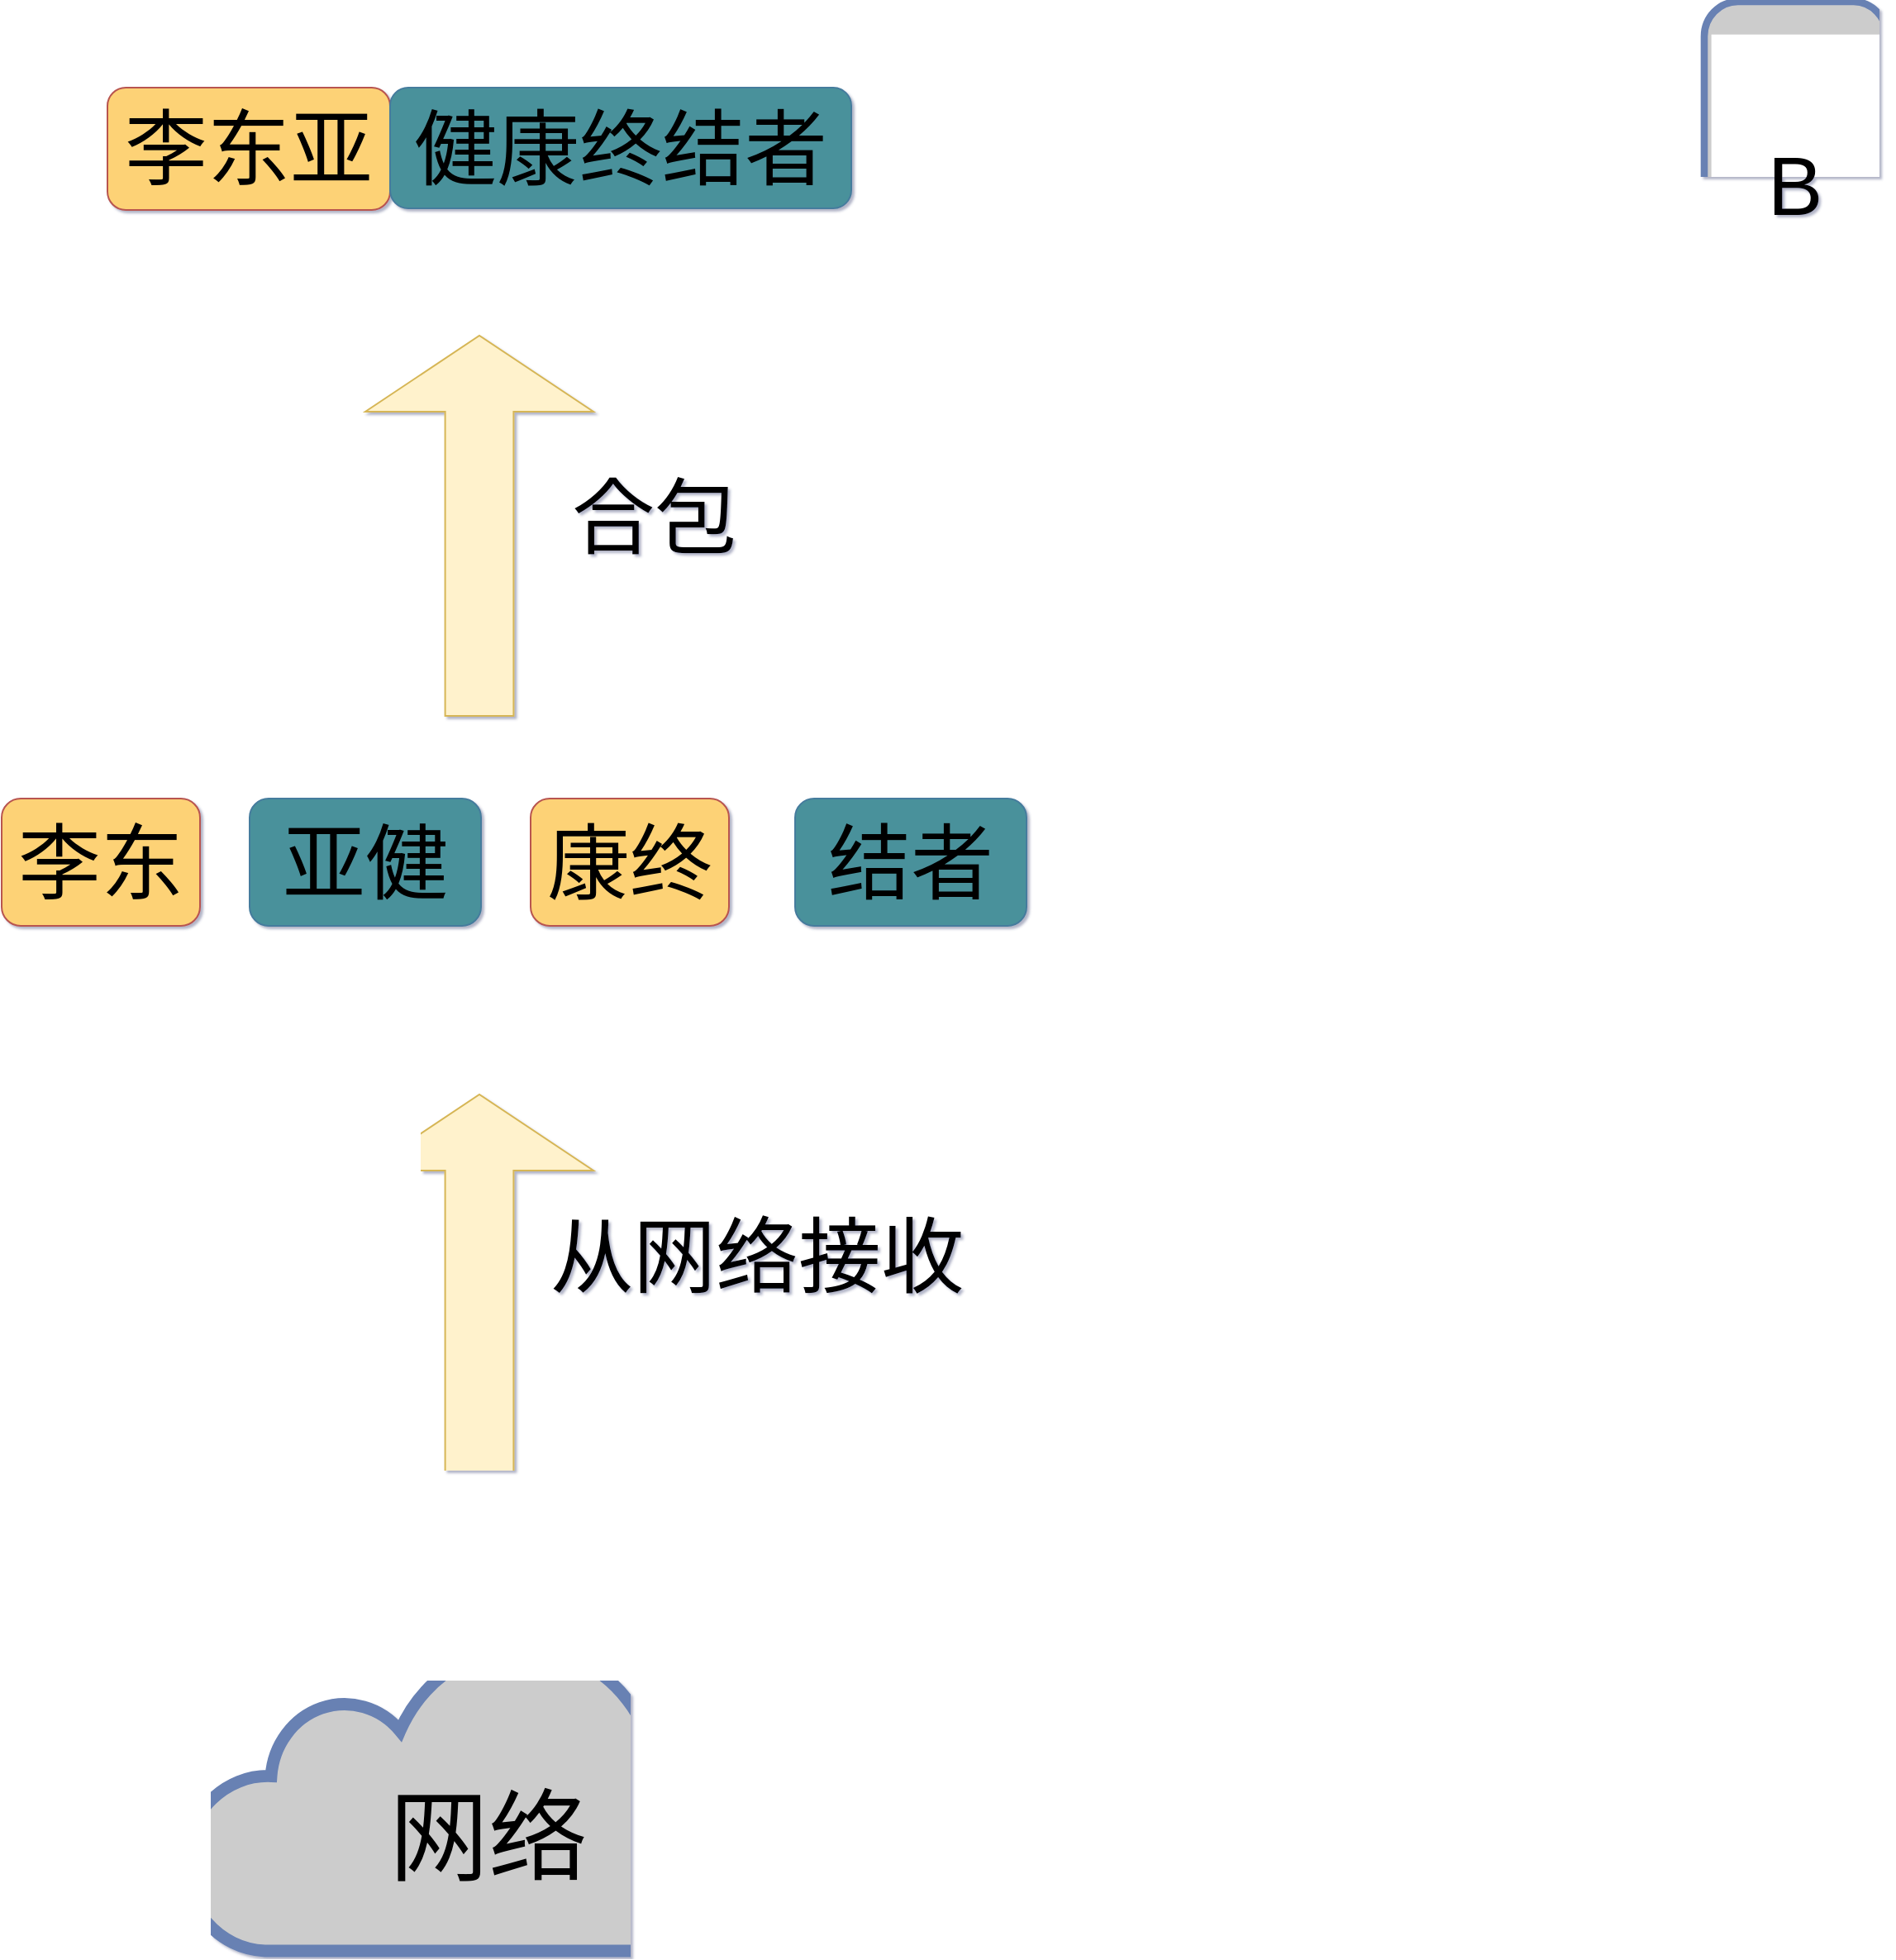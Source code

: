 <mxfile version="14.4.7" type="github">
  <diagram id="3228e29e-7158-1315-38df-8450db1d8a1d" name="Page-1">
    <mxGraphModel dx="2950" dy="3507" grid="1" gridSize="10" guides="1" tooltips="1" connect="1" arrows="1" fold="1" page="1" pageScale="1" pageWidth="1500" pageHeight="800" background="#ffffff" math="0" shadow="1">
      <root>
        <mxCell id="0" />
        <mxCell id="1" parent="0" />
        <mxCell id="TgtEdNx8PUhki9_reYf2-21540" value="李东亚" style="rounded=1;fontSize=50;fontFamily=Helvetica;strokeColor=#b85450;fillColor=#FDD276;labelBackgroundColor=none;labelBorderColor=none;whiteSpace=wrap;html=1;" parent="1" vertex="1">
          <mxGeometry x="1824" y="244" width="171" height="74" as="geometry" />
        </mxCell>
        <mxCell id="TgtEdNx8PUhki9_reYf2-21541" value="健康终结者" style="rounded=1;strokeColor=#457B9D;fontSize=50;fontFamily=Helvetica;fillColor=#4A919B;labelBackgroundColor=none;labelBorderColor=none;whiteSpace=wrap;html=1;" parent="1" vertex="1">
          <mxGeometry x="1995" y="244" width="279" height="73" as="geometry" />
        </mxCell>
        <mxCell id="QOvhmwXTaC0TyrBMlb9O-13" value="李东" style="rounded=1;strokeColor=#b85450;fontSize=50;fontFamily=Helvetica;fillColor=#FDD276;labelBackgroundColor=none;labelBorderColor=none;whiteSpace=wrap;html=1;" parent="1" vertex="1">
          <mxGeometry x="1760" y="674" width="120" height="77" as="geometry" />
        </mxCell>
        <mxCell id="QOvhmwXTaC0TyrBMlb9O-14" value="亚健" style="rounded=1;strokeColor=#457B9D;fontSize=50;fontFamily=Helvetica;fillColor=#4A919B;labelBackgroundColor=none;labelBorderColor=none;whiteSpace=wrap;html=1;" parent="1" vertex="1">
          <mxGeometry x="1910" y="674" width="140" height="77" as="geometry" />
        </mxCell>
        <mxCell id="QOvhmwXTaC0TyrBMlb9O-15" value="康终" style="rounded=1;strokeColor=#b85450;fontSize=50;fontFamily=Helvetica;fillColor=#FDD276;labelBackgroundColor=none;labelBorderColor=none;whiteSpace=wrap;html=1;" parent="1" vertex="1">
          <mxGeometry x="2080" y="674" width="120" height="77" as="geometry" />
        </mxCell>
        <mxCell id="QOvhmwXTaC0TyrBMlb9O-16" value="结者" style="rounded=1;strokeColor=#457B9D;fontSize=50;fontFamily=Helvetica;fillColor=#4A919B;labelBackgroundColor=none;labelBorderColor=none;whiteSpace=wrap;html=1;" parent="1" vertex="1">
          <mxGeometry x="2240" y="674" width="140" height="77" as="geometry" />
        </mxCell>
        <mxCell id="QOvhmwXTaC0TyrBMlb9O-17" value="" style="shape=singleArrow;direction=north;whiteSpace=wrap;html=1;fillColor=#fff2cc;strokeColor=#d6b656;" parent="1" vertex="1">
          <mxGeometry x="1980" y="394" width="138" height="230" as="geometry" />
        </mxCell>
        <mxCell id="QOvhmwXTaC0TyrBMlb9O-18" value="&lt;font style=&quot;font-size: 50px&quot;&gt;合包&lt;/font&gt;" style="text;html=1;strokeColor=none;fillColor=none;align=center;verticalAlign=middle;whiteSpace=wrap;rounded=0;" parent="1" vertex="1">
          <mxGeometry x="2080" y="494" width="150" height="20" as="geometry" />
        </mxCell>
        <mxCell id="QOvhmwXTaC0TyrBMlb9O-19" value="" style="fontColor=#0066CC;verticalAlign=top;verticalLabelPosition=bottom;labelPosition=center;align=center;html=1;outlineConnect=0;fillColor=#CCCCCC;strokeColor=#6881B3;gradientColor=none;gradientDirection=north;strokeWidth=2;shape=mxgraph.networks.mobile;" parent="1" vertex="1">
          <mxGeometry x="2790" y="192" width="110.5" height="221" as="geometry" />
        </mxCell>
        <mxCell id="QOvhmwXTaC0TyrBMlb9O-22" value="&lt;font style=&quot;font-size: 50px&quot;&gt;B&lt;/font&gt;" style="text;html=1;strokeColor=none;fillColor=none;align=center;verticalAlign=middle;whiteSpace=wrap;rounded=0;" parent="1" vertex="1">
          <mxGeometry x="2825" y="293" width="40" height="20" as="geometry" />
        </mxCell>
        <mxCell id="QOvhmwXTaC0TyrBMlb9O-23" value="" style="shape=singleArrow;direction=east;whiteSpace=wrap;html=1;fillColor=#fff2cc;strokeColor=#d6b656;" parent="1" vertex="1">
          <mxGeometry x="2420" y="211.5" width="230" height="138" as="geometry" />
        </mxCell>
        <mxCell id="zzYpkHOlIlI95s7CbFG6-1" value="" style="html=1;outlineConnect=0;fillColor=#CCCCCC;strokeColor=#6881B3;gradientColor=none;gradientDirection=north;strokeWidth=2;shape=mxgraph.networks.cloud;fontColor=#ffffff;" parent="1" vertex="1">
          <mxGeometry x="1870" y="1181" width="342" height="190" as="geometry" />
        </mxCell>
        <mxCell id="zzYpkHOlIlI95s7CbFG6-2" value="&lt;font style=&quot;font-size: 60px&quot;&gt;网络&lt;/font&gt;" style="text;html=1;strokeColor=none;fillColor=none;align=center;verticalAlign=middle;whiteSpace=wrap;rounded=0;" parent="1" vertex="1">
          <mxGeometry x="1960" y="1291" width="189" height="24.5" as="geometry" />
        </mxCell>
        <mxCell id="zzYpkHOlIlI95s7CbFG6-3" value="" style="shape=singleArrow;direction=north;whiteSpace=wrap;html=1;fillColor=#fff2cc;strokeColor=#d6b656;" parent="1" vertex="1">
          <mxGeometry x="1980" y="853" width="138" height="230" as="geometry" />
        </mxCell>
        <mxCell id="zzYpkHOlIlI95s7CbFG6-4" value="&lt;font style=&quot;font-size: 50px&quot;&gt;从网络接收&lt;/font&gt;" style="text;html=1;strokeColor=none;fillColor=none;align=center;verticalAlign=middle;whiteSpace=wrap;rounded=0;" parent="1" vertex="1">
          <mxGeometry x="2080" y="941" width="273.5" height="20" as="geometry" />
        </mxCell>
      </root>
    </mxGraphModel>
  </diagram>
</mxfile>
